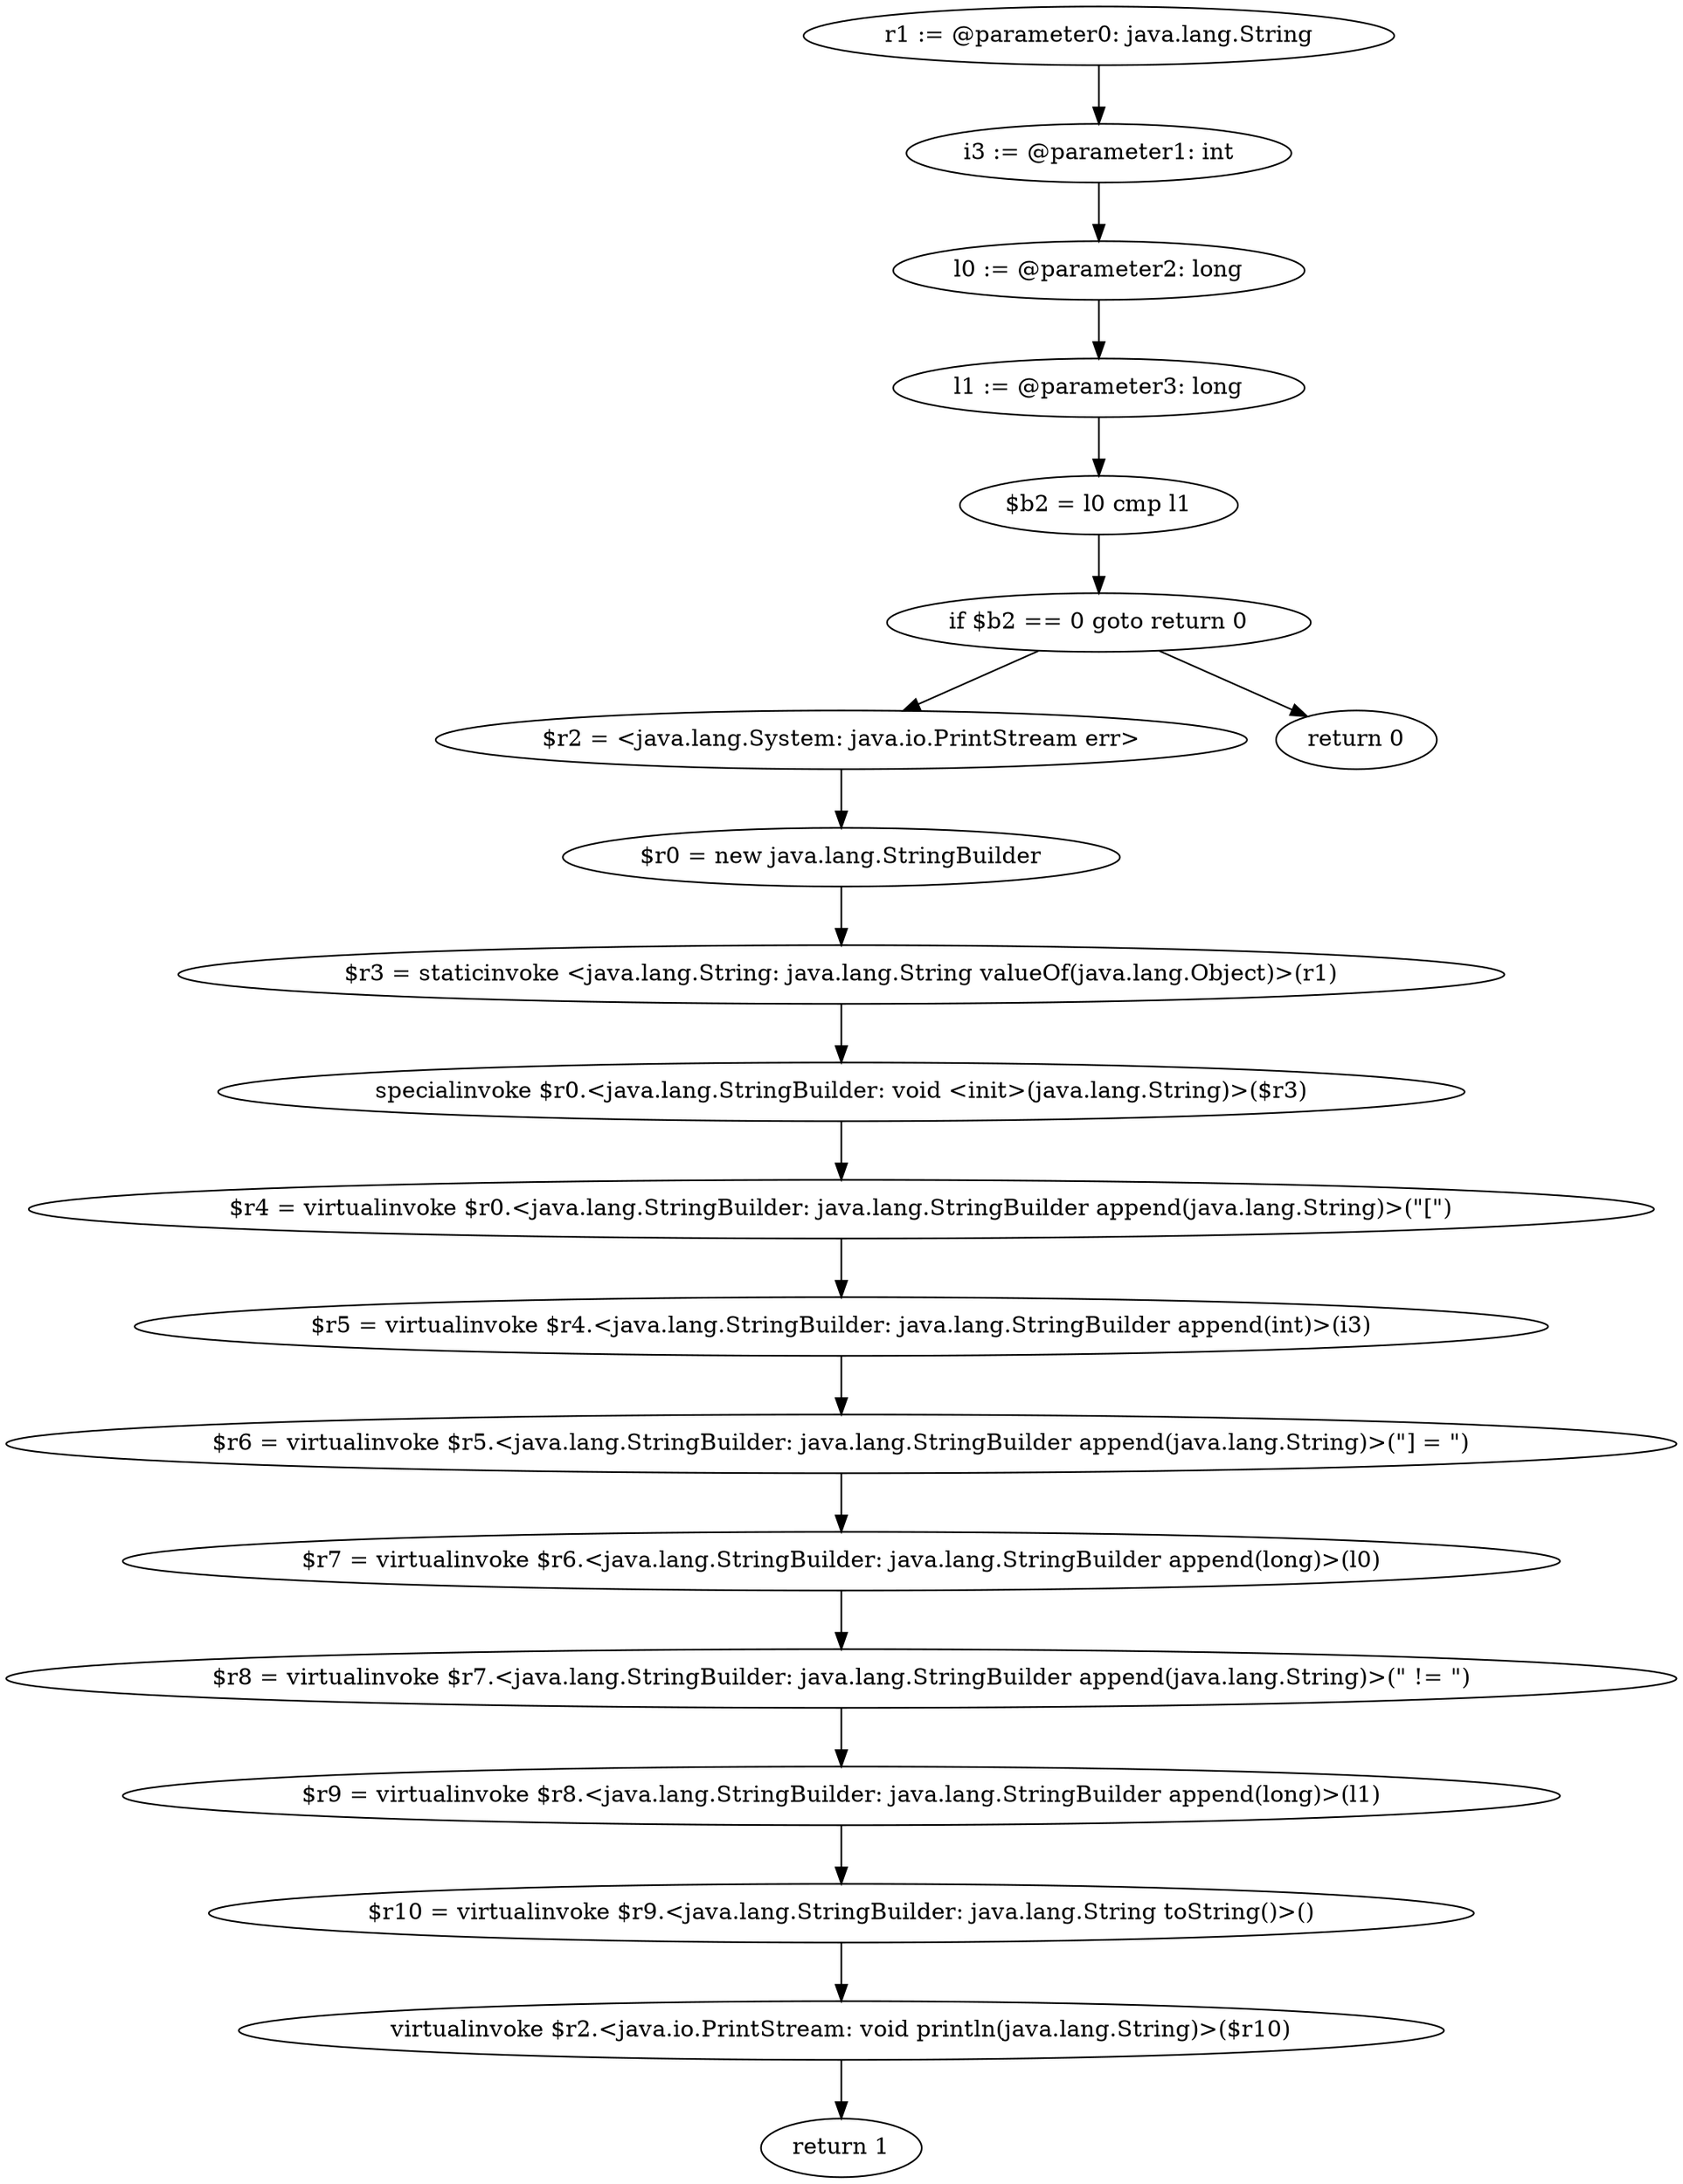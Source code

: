 digraph "unitGraph" {
    "r1 := @parameter0: java.lang.String"
    "i3 := @parameter1: int"
    "l0 := @parameter2: long"
    "l1 := @parameter3: long"
    "$b2 = l0 cmp l1"
    "if $b2 == 0 goto return 0"
    "$r2 = <java.lang.System: java.io.PrintStream err>"
    "$r0 = new java.lang.StringBuilder"
    "$r3 = staticinvoke <java.lang.String: java.lang.String valueOf(java.lang.Object)>(r1)"
    "specialinvoke $r0.<java.lang.StringBuilder: void <init>(java.lang.String)>($r3)"
    "$r4 = virtualinvoke $r0.<java.lang.StringBuilder: java.lang.StringBuilder append(java.lang.String)>(\"[\")"
    "$r5 = virtualinvoke $r4.<java.lang.StringBuilder: java.lang.StringBuilder append(int)>(i3)"
    "$r6 = virtualinvoke $r5.<java.lang.StringBuilder: java.lang.StringBuilder append(java.lang.String)>(\"] = \")"
    "$r7 = virtualinvoke $r6.<java.lang.StringBuilder: java.lang.StringBuilder append(long)>(l0)"
    "$r8 = virtualinvoke $r7.<java.lang.StringBuilder: java.lang.StringBuilder append(java.lang.String)>(\" != \")"
    "$r9 = virtualinvoke $r8.<java.lang.StringBuilder: java.lang.StringBuilder append(long)>(l1)"
    "$r10 = virtualinvoke $r9.<java.lang.StringBuilder: java.lang.String toString()>()"
    "virtualinvoke $r2.<java.io.PrintStream: void println(java.lang.String)>($r10)"
    "return 1"
    "return 0"
    "r1 := @parameter0: java.lang.String"->"i3 := @parameter1: int";
    "i3 := @parameter1: int"->"l0 := @parameter2: long";
    "l0 := @parameter2: long"->"l1 := @parameter3: long";
    "l1 := @parameter3: long"->"$b2 = l0 cmp l1";
    "$b2 = l0 cmp l1"->"if $b2 == 0 goto return 0";
    "if $b2 == 0 goto return 0"->"$r2 = <java.lang.System: java.io.PrintStream err>";
    "if $b2 == 0 goto return 0"->"return 0";
    "$r2 = <java.lang.System: java.io.PrintStream err>"->"$r0 = new java.lang.StringBuilder";
    "$r0 = new java.lang.StringBuilder"->"$r3 = staticinvoke <java.lang.String: java.lang.String valueOf(java.lang.Object)>(r1)";
    "$r3 = staticinvoke <java.lang.String: java.lang.String valueOf(java.lang.Object)>(r1)"->"specialinvoke $r0.<java.lang.StringBuilder: void <init>(java.lang.String)>($r3)";
    "specialinvoke $r0.<java.lang.StringBuilder: void <init>(java.lang.String)>($r3)"->"$r4 = virtualinvoke $r0.<java.lang.StringBuilder: java.lang.StringBuilder append(java.lang.String)>(\"[\")";
    "$r4 = virtualinvoke $r0.<java.lang.StringBuilder: java.lang.StringBuilder append(java.lang.String)>(\"[\")"->"$r5 = virtualinvoke $r4.<java.lang.StringBuilder: java.lang.StringBuilder append(int)>(i3)";
    "$r5 = virtualinvoke $r4.<java.lang.StringBuilder: java.lang.StringBuilder append(int)>(i3)"->"$r6 = virtualinvoke $r5.<java.lang.StringBuilder: java.lang.StringBuilder append(java.lang.String)>(\"] = \")";
    "$r6 = virtualinvoke $r5.<java.lang.StringBuilder: java.lang.StringBuilder append(java.lang.String)>(\"] = \")"->"$r7 = virtualinvoke $r6.<java.lang.StringBuilder: java.lang.StringBuilder append(long)>(l0)";
    "$r7 = virtualinvoke $r6.<java.lang.StringBuilder: java.lang.StringBuilder append(long)>(l0)"->"$r8 = virtualinvoke $r7.<java.lang.StringBuilder: java.lang.StringBuilder append(java.lang.String)>(\" != \")";
    "$r8 = virtualinvoke $r7.<java.lang.StringBuilder: java.lang.StringBuilder append(java.lang.String)>(\" != \")"->"$r9 = virtualinvoke $r8.<java.lang.StringBuilder: java.lang.StringBuilder append(long)>(l1)";
    "$r9 = virtualinvoke $r8.<java.lang.StringBuilder: java.lang.StringBuilder append(long)>(l1)"->"$r10 = virtualinvoke $r9.<java.lang.StringBuilder: java.lang.String toString()>()";
    "$r10 = virtualinvoke $r9.<java.lang.StringBuilder: java.lang.String toString()>()"->"virtualinvoke $r2.<java.io.PrintStream: void println(java.lang.String)>($r10)";
    "virtualinvoke $r2.<java.io.PrintStream: void println(java.lang.String)>($r10)"->"return 1";
}

